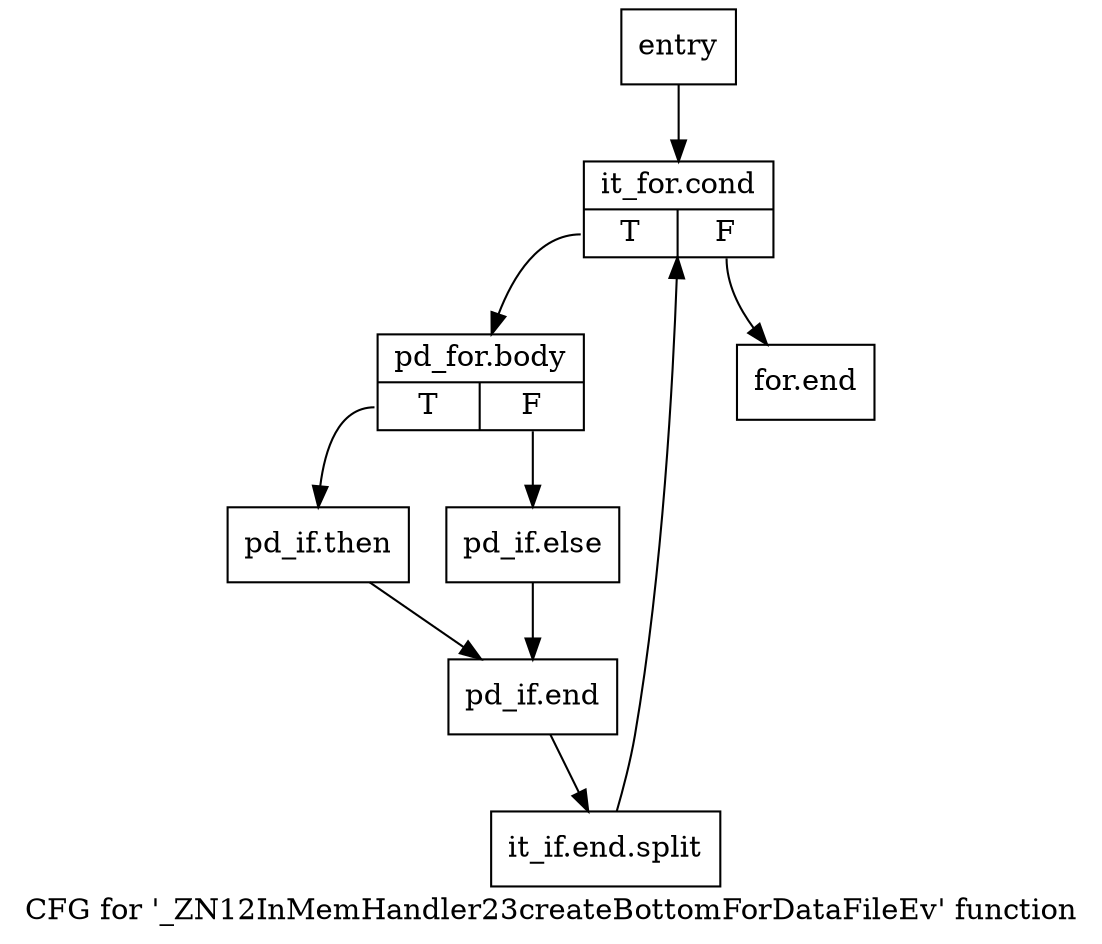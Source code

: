digraph "CFG for '_ZN12InMemHandler23createBottomForDataFileEv' function" {
	label="CFG for '_ZN12InMemHandler23createBottomForDataFileEv' function";

	Node0x6002180 [shape=record,label="{entry}"];
	Node0x6002180 -> Node0x60021d0;
	Node0x60021d0 [shape=record,label="{it_for.cond|{<s0>T|<s1>F}}"];
	Node0x60021d0:s0 -> Node0x6002220;
	Node0x60021d0:s1 -> Node0x6002360;
	Node0x6002220 [shape=record,label="{pd_for.body|{<s0>T|<s1>F}}"];
	Node0x6002220:s0 -> Node0x6002270;
	Node0x6002220:s1 -> Node0x60022c0;
	Node0x6002270 [shape=record,label="{pd_if.then}"];
	Node0x6002270 -> Node0x6002310;
	Node0x60022c0 [shape=record,label="{pd_if.else}"];
	Node0x60022c0 -> Node0x6002310;
	Node0x6002310 [shape=record,label="{pd_if.end}"];
	Node0x6002310 -> Node0xb8605c0;
	Node0xb8605c0 [shape=record,label="{it_if.end.split}"];
	Node0xb8605c0 -> Node0x60021d0;
	Node0x6002360 [shape=record,label="{for.end}"];
}
